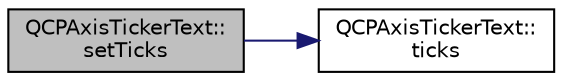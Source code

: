 digraph "QCPAxisTickerText::setTicks"
{
 // LATEX_PDF_SIZE
  edge [fontname="Helvetica",fontsize="10",labelfontname="Helvetica",labelfontsize="10"];
  node [fontname="Helvetica",fontsize="10",shape=record];
  rankdir="LR";
  Node1 [label="QCPAxisTickerText::\lsetTicks",height=0.2,width=0.4,color="black", fillcolor="grey75", style="filled", fontcolor="black",tooltip=" "];
  Node1 -> Node2 [color="midnightblue",fontsize="10",style="solid",fontname="Helvetica"];
  Node2 [label="QCPAxisTickerText::\lticks",height=0.2,width=0.4,color="black", fillcolor="white", style="filled",URL="$classQCPAxisTickerText.html#ac84622a6bb4f2a98474e185ecaf3189a",tooltip=" "];
}
